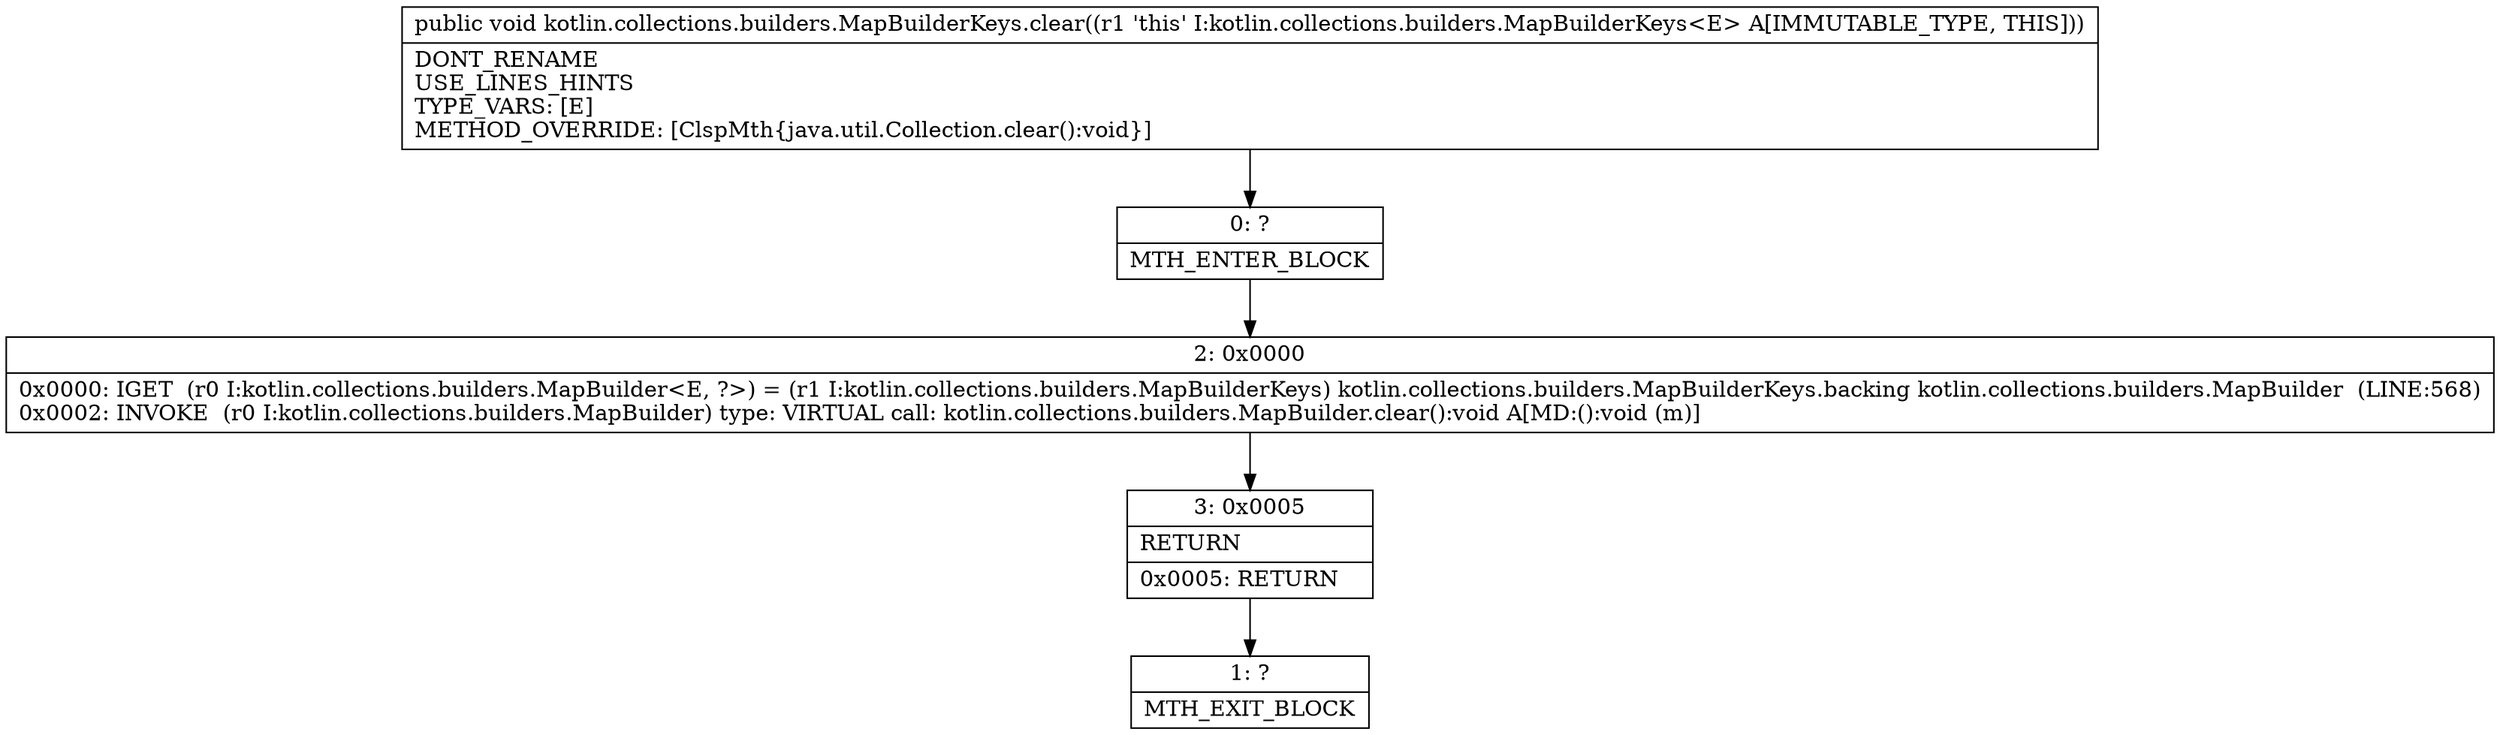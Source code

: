 digraph "CFG forkotlin.collections.builders.MapBuilderKeys.clear()V" {
Node_0 [shape=record,label="{0\:\ ?|MTH_ENTER_BLOCK\l}"];
Node_2 [shape=record,label="{2\:\ 0x0000|0x0000: IGET  (r0 I:kotlin.collections.builders.MapBuilder\<E, ?\>) = (r1 I:kotlin.collections.builders.MapBuilderKeys) kotlin.collections.builders.MapBuilderKeys.backing kotlin.collections.builders.MapBuilder  (LINE:568)\l0x0002: INVOKE  (r0 I:kotlin.collections.builders.MapBuilder) type: VIRTUAL call: kotlin.collections.builders.MapBuilder.clear():void A[MD:():void (m)]\l}"];
Node_3 [shape=record,label="{3\:\ 0x0005|RETURN\l|0x0005: RETURN   \l}"];
Node_1 [shape=record,label="{1\:\ ?|MTH_EXIT_BLOCK\l}"];
MethodNode[shape=record,label="{public void kotlin.collections.builders.MapBuilderKeys.clear((r1 'this' I:kotlin.collections.builders.MapBuilderKeys\<E\> A[IMMUTABLE_TYPE, THIS]))  | DONT_RENAME\lUSE_LINES_HINTS\lTYPE_VARS: [E]\lMETHOD_OVERRIDE: [ClspMth\{java.util.Collection.clear():void\}]\l}"];
MethodNode -> Node_0;Node_0 -> Node_2;
Node_2 -> Node_3;
Node_3 -> Node_1;
}

